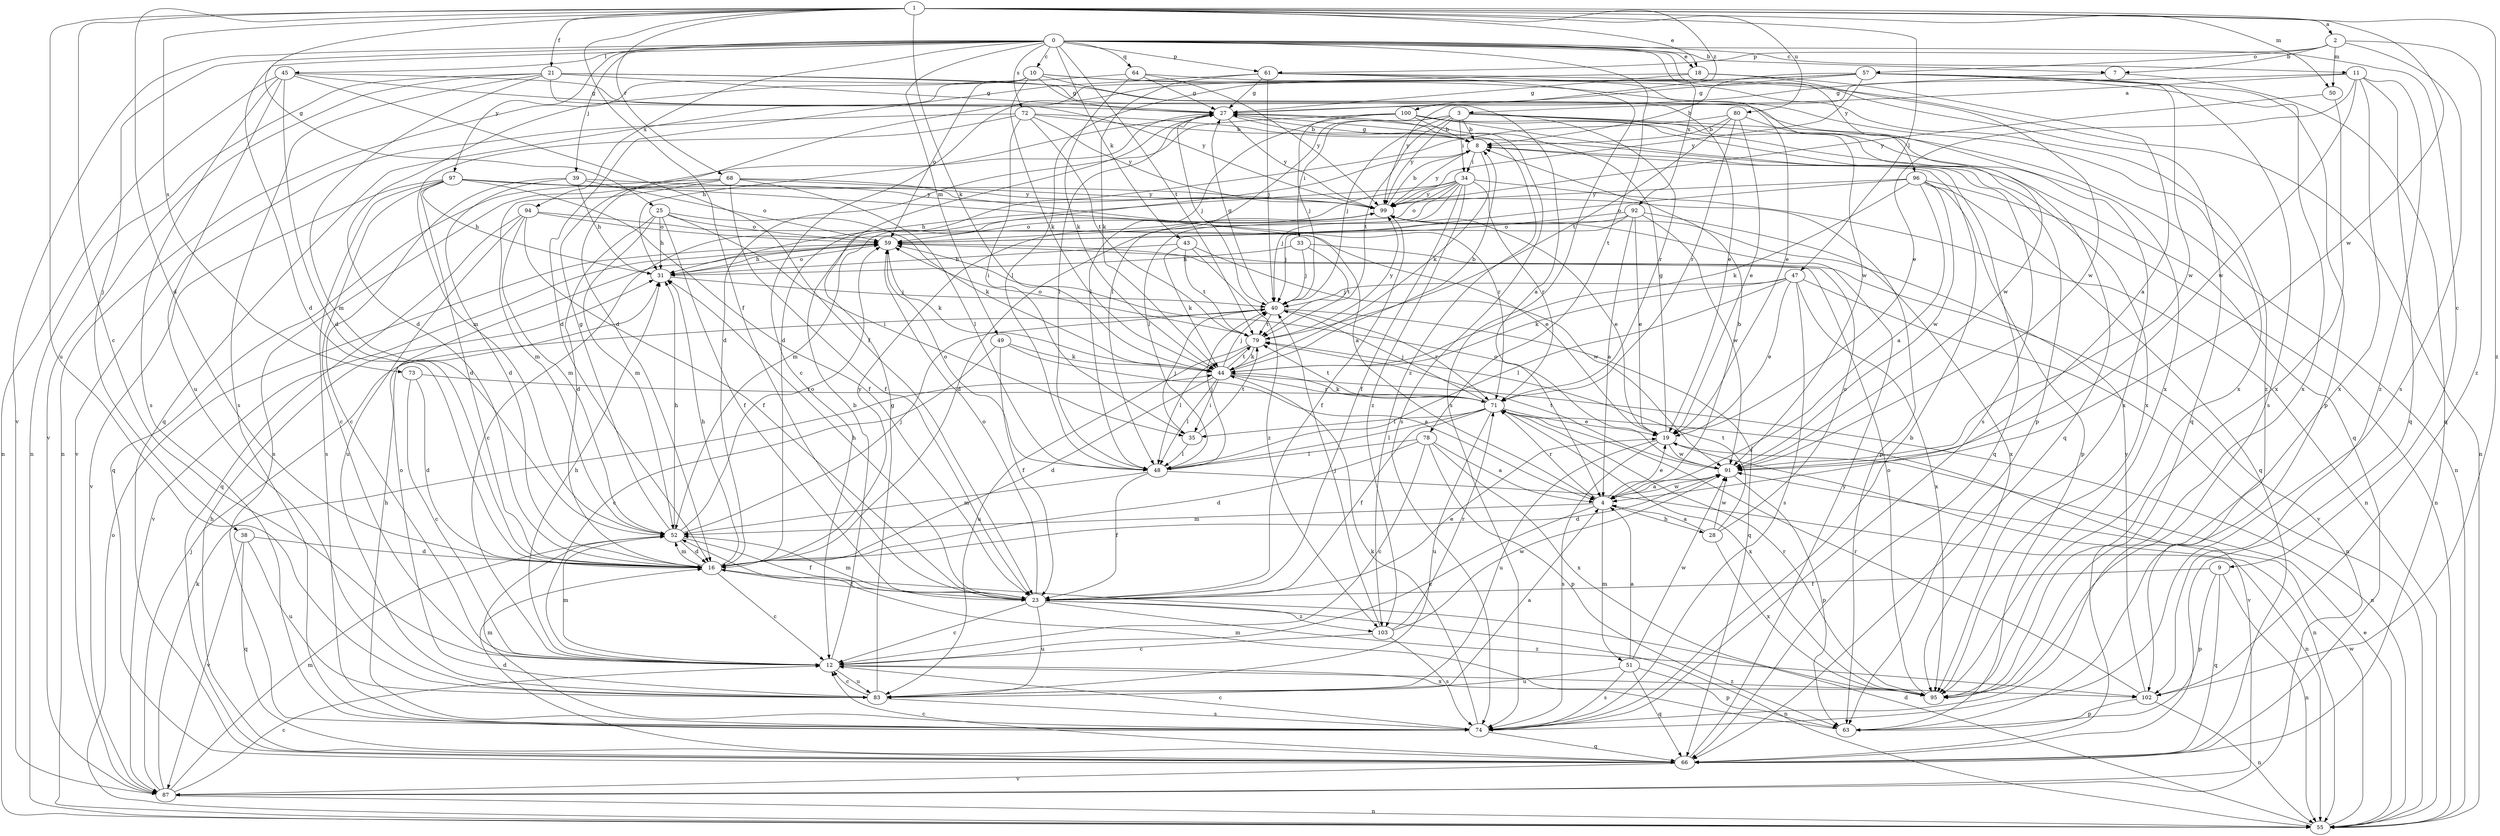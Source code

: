 strict digraph  {
0;
1;
2;
3;
4;
7;
8;
9;
10;
11;
12;
16;
18;
19;
21;
23;
25;
27;
28;
31;
33;
34;
35;
38;
39;
40;
43;
44;
45;
47;
48;
49;
50;
51;
52;
55;
57;
59;
61;
63;
64;
66;
68;
71;
72;
73;
74;
78;
79;
80;
83;
87;
91;
92;
94;
95;
96;
97;
99;
100;
102;
103;
0 -> 7  [label=b];
0 -> 9  [label=c];
0 -> 10  [label=c];
0 -> 11  [label=c];
0 -> 16  [label=d];
0 -> 18  [label=e];
0 -> 38  [label=j];
0 -> 39  [label=j];
0 -> 43  [label=k];
0 -> 45  [label=l];
0 -> 49  [label=m];
0 -> 61  [label=p];
0 -> 64  [label=q];
0 -> 72  [label=s];
0 -> 78  [label=t];
0 -> 79  [label=t];
0 -> 87  [label=v];
0 -> 92  [label=x];
0 -> 94  [label=x];
0 -> 96  [label=y];
0 -> 97  [label=y];
1 -> 2  [label=a];
1 -> 12  [label=c];
1 -> 16  [label=d];
1 -> 18  [label=e];
1 -> 21  [label=f];
1 -> 23  [label=f];
1 -> 25  [label=g];
1 -> 44  [label=k];
1 -> 47  [label=l];
1 -> 50  [label=m];
1 -> 68  [label=r];
1 -> 73  [label=s];
1 -> 80  [label=u];
1 -> 83  [label=u];
1 -> 91  [label=w];
1 -> 100  [label=z];
1 -> 102  [label=z];
2 -> 7  [label=b];
2 -> 50  [label=m];
2 -> 57  [label=o];
2 -> 61  [label=p];
2 -> 74  [label=s];
2 -> 102  [label=z];
3 -> 8  [label=b];
3 -> 33  [label=i];
3 -> 34  [label=i];
3 -> 40  [label=j];
3 -> 48  [label=l];
3 -> 55  [label=n];
3 -> 66  [label=q];
3 -> 71  [label=r];
3 -> 79  [label=t];
3 -> 95  [label=x];
3 -> 99  [label=y];
4 -> 8  [label=b];
4 -> 12  [label=c];
4 -> 19  [label=e];
4 -> 28  [label=h];
4 -> 51  [label=m];
4 -> 52  [label=m];
4 -> 71  [label=r];
4 -> 91  [label=w];
7 -> 27  [label=g];
7 -> 66  [label=q];
8 -> 27  [label=g];
8 -> 34  [label=i];
8 -> 44  [label=k];
8 -> 66  [label=q];
8 -> 99  [label=y];
9 -> 23  [label=f];
9 -> 55  [label=n];
9 -> 63  [label=p];
9 -> 66  [label=q];
10 -> 16  [label=d];
10 -> 27  [label=g];
10 -> 44  [label=k];
10 -> 55  [label=n];
10 -> 59  [label=o];
10 -> 91  [label=w];
10 -> 95  [label=x];
10 -> 102  [label=z];
11 -> 3  [label=a];
11 -> 19  [label=e];
11 -> 66  [label=q];
11 -> 91  [label=w];
11 -> 95  [label=x];
11 -> 99  [label=y];
11 -> 102  [label=z];
12 -> 8  [label=b];
12 -> 31  [label=h];
12 -> 52  [label=m];
12 -> 83  [label=u];
12 -> 95  [label=x];
12 -> 102  [label=z];
16 -> 12  [label=c];
16 -> 23  [label=f];
16 -> 31  [label=h];
16 -> 52  [label=m];
16 -> 99  [label=y];
18 -> 4  [label=a];
18 -> 27  [label=g];
18 -> 48  [label=l];
18 -> 91  [label=w];
19 -> 27  [label=g];
19 -> 55  [label=n];
19 -> 74  [label=s];
19 -> 83  [label=u];
19 -> 91  [label=w];
21 -> 19  [label=e];
21 -> 27  [label=g];
21 -> 52  [label=m];
21 -> 55  [label=n];
21 -> 74  [label=s];
21 -> 87  [label=v];
21 -> 95  [label=x];
21 -> 99  [label=y];
23 -> 12  [label=c];
23 -> 19  [label=e];
23 -> 31  [label=h];
23 -> 52  [label=m];
23 -> 55  [label=n];
23 -> 59  [label=o];
23 -> 83  [label=u];
23 -> 102  [label=z];
23 -> 103  [label=z];
25 -> 16  [label=d];
25 -> 23  [label=f];
25 -> 31  [label=h];
25 -> 35  [label=i];
25 -> 44  [label=k];
25 -> 52  [label=m];
25 -> 59  [label=o];
27 -> 8  [label=b];
27 -> 31  [label=h];
27 -> 40  [label=j];
27 -> 48  [label=l];
27 -> 74  [label=s];
27 -> 99  [label=y];
27 -> 103  [label=z];
28 -> 4  [label=a];
28 -> 59  [label=o];
28 -> 79  [label=t];
28 -> 91  [label=w];
28 -> 95  [label=x];
31 -> 40  [label=j];
31 -> 59  [label=o];
33 -> 31  [label=h];
33 -> 40  [label=j];
33 -> 79  [label=t];
33 -> 87  [label=v];
34 -> 23  [label=f];
34 -> 31  [label=h];
34 -> 40  [label=j];
34 -> 48  [label=l];
34 -> 52  [label=m];
34 -> 55  [label=n];
34 -> 59  [label=o];
34 -> 71  [label=r];
34 -> 99  [label=y];
34 -> 103  [label=z];
35 -> 40  [label=j];
35 -> 48  [label=l];
35 -> 79  [label=t];
38 -> 16  [label=d];
38 -> 66  [label=q];
38 -> 83  [label=u];
38 -> 87  [label=v];
39 -> 12  [label=c];
39 -> 16  [label=d];
39 -> 31  [label=h];
39 -> 59  [label=o];
39 -> 99  [label=y];
40 -> 27  [label=g];
40 -> 66  [label=q];
40 -> 71  [label=r];
40 -> 79  [label=t];
43 -> 31  [label=h];
43 -> 44  [label=k];
43 -> 79  [label=t];
43 -> 91  [label=w];
43 -> 103  [label=z];
44 -> 8  [label=b];
44 -> 16  [label=d];
44 -> 35  [label=i];
44 -> 40  [label=j];
44 -> 48  [label=l];
44 -> 55  [label=n];
44 -> 71  [label=r];
44 -> 79  [label=t];
45 -> 4  [label=a];
45 -> 16  [label=d];
45 -> 23  [label=f];
45 -> 27  [label=g];
45 -> 55  [label=n];
45 -> 74  [label=s];
45 -> 83  [label=u];
47 -> 19  [label=e];
47 -> 40  [label=j];
47 -> 44  [label=k];
47 -> 48  [label=l];
47 -> 55  [label=n];
47 -> 74  [label=s];
47 -> 95  [label=x];
48 -> 23  [label=f];
48 -> 40  [label=j];
48 -> 52  [label=m];
48 -> 55  [label=n];
48 -> 59  [label=o];
49 -> 4  [label=a];
49 -> 12  [label=c];
49 -> 23  [label=f];
49 -> 44  [label=k];
50 -> 95  [label=x];
50 -> 99  [label=y];
51 -> 4  [label=a];
51 -> 63  [label=p];
51 -> 66  [label=q];
51 -> 74  [label=s];
51 -> 83  [label=u];
51 -> 91  [label=w];
52 -> 16  [label=d];
52 -> 23  [label=f];
52 -> 27  [label=g];
52 -> 31  [label=h];
52 -> 40  [label=j];
52 -> 59  [label=o];
55 -> 16  [label=d];
55 -> 19  [label=e];
55 -> 59  [label=o];
55 -> 91  [label=w];
57 -> 8  [label=b];
57 -> 12  [label=c];
57 -> 16  [label=d];
57 -> 27  [label=g];
57 -> 63  [label=p];
57 -> 74  [label=s];
57 -> 91  [label=w];
57 -> 95  [label=x];
57 -> 99  [label=y];
59 -> 31  [label=h];
59 -> 44  [label=k];
59 -> 87  [label=v];
61 -> 16  [label=d];
61 -> 19  [label=e];
61 -> 27  [label=g];
61 -> 40  [label=j];
61 -> 44  [label=k];
61 -> 66  [label=q];
61 -> 74  [label=s];
63 -> 52  [label=m];
64 -> 27  [label=g];
64 -> 44  [label=k];
64 -> 55  [label=n];
64 -> 66  [label=q];
64 -> 99  [label=y];
66 -> 12  [label=c];
66 -> 16  [label=d];
66 -> 31  [label=h];
66 -> 87  [label=v];
66 -> 99  [label=y];
68 -> 4  [label=a];
68 -> 23  [label=f];
68 -> 48  [label=l];
68 -> 52  [label=m];
68 -> 66  [label=q];
68 -> 74  [label=s];
68 -> 99  [label=y];
71 -> 19  [label=e];
71 -> 23  [label=f];
71 -> 35  [label=i];
71 -> 40  [label=j];
71 -> 44  [label=k];
71 -> 48  [label=l];
71 -> 79  [label=t];
71 -> 83  [label=u];
71 -> 87  [label=v];
71 -> 95  [label=x];
72 -> 8  [label=b];
72 -> 35  [label=i];
72 -> 52  [label=m];
72 -> 63  [label=p];
72 -> 79  [label=t];
72 -> 87  [label=v];
72 -> 99  [label=y];
73 -> 12  [label=c];
73 -> 16  [label=d];
73 -> 71  [label=r];
74 -> 8  [label=b];
74 -> 12  [label=c];
74 -> 31  [label=h];
74 -> 44  [label=k];
74 -> 52  [label=m];
74 -> 66  [label=q];
78 -> 4  [label=a];
78 -> 12  [label=c];
78 -> 16  [label=d];
78 -> 48  [label=l];
78 -> 63  [label=p];
78 -> 95  [label=x];
79 -> 44  [label=k];
79 -> 48  [label=l];
79 -> 59  [label=o];
79 -> 83  [label=u];
79 -> 99  [label=y];
80 -> 8  [label=b];
80 -> 16  [label=d];
80 -> 19  [label=e];
80 -> 71  [label=r];
80 -> 79  [label=t];
80 -> 91  [label=w];
83 -> 4  [label=a];
83 -> 12  [label=c];
83 -> 27  [label=g];
83 -> 59  [label=o];
83 -> 74  [label=s];
87 -> 12  [label=c];
87 -> 40  [label=j];
87 -> 44  [label=k];
87 -> 52  [label=m];
87 -> 55  [label=n];
91 -> 4  [label=a];
91 -> 16  [label=d];
91 -> 59  [label=o];
91 -> 63  [label=p];
91 -> 79  [label=t];
92 -> 4  [label=a];
92 -> 12  [label=c];
92 -> 19  [label=e];
92 -> 40  [label=j];
92 -> 59  [label=o];
92 -> 91  [label=w];
92 -> 95  [label=x];
94 -> 19  [label=e];
94 -> 23  [label=f];
94 -> 52  [label=m];
94 -> 59  [label=o];
94 -> 66  [label=q];
94 -> 83  [label=u];
95 -> 59  [label=o];
95 -> 71  [label=r];
96 -> 4  [label=a];
96 -> 44  [label=k];
96 -> 55  [label=n];
96 -> 59  [label=o];
96 -> 63  [label=p];
96 -> 66  [label=q];
96 -> 91  [label=w];
96 -> 99  [label=y];
97 -> 12  [label=c];
97 -> 16  [label=d];
97 -> 23  [label=f];
97 -> 31  [label=h];
97 -> 63  [label=p];
97 -> 71  [label=r];
97 -> 74  [label=s];
97 -> 87  [label=v];
97 -> 99  [label=y];
99 -> 8  [label=b];
99 -> 16  [label=d];
99 -> 19  [label=e];
99 -> 23  [label=f];
99 -> 59  [label=o];
100 -> 8  [label=b];
100 -> 16  [label=d];
100 -> 40  [label=j];
100 -> 48  [label=l];
100 -> 66  [label=q];
100 -> 74  [label=s];
100 -> 95  [label=x];
102 -> 55  [label=n];
102 -> 63  [label=p];
102 -> 71  [label=r];
102 -> 99  [label=y];
103 -> 12  [label=c];
103 -> 40  [label=j];
103 -> 71  [label=r];
103 -> 74  [label=s];
103 -> 91  [label=w];
}
